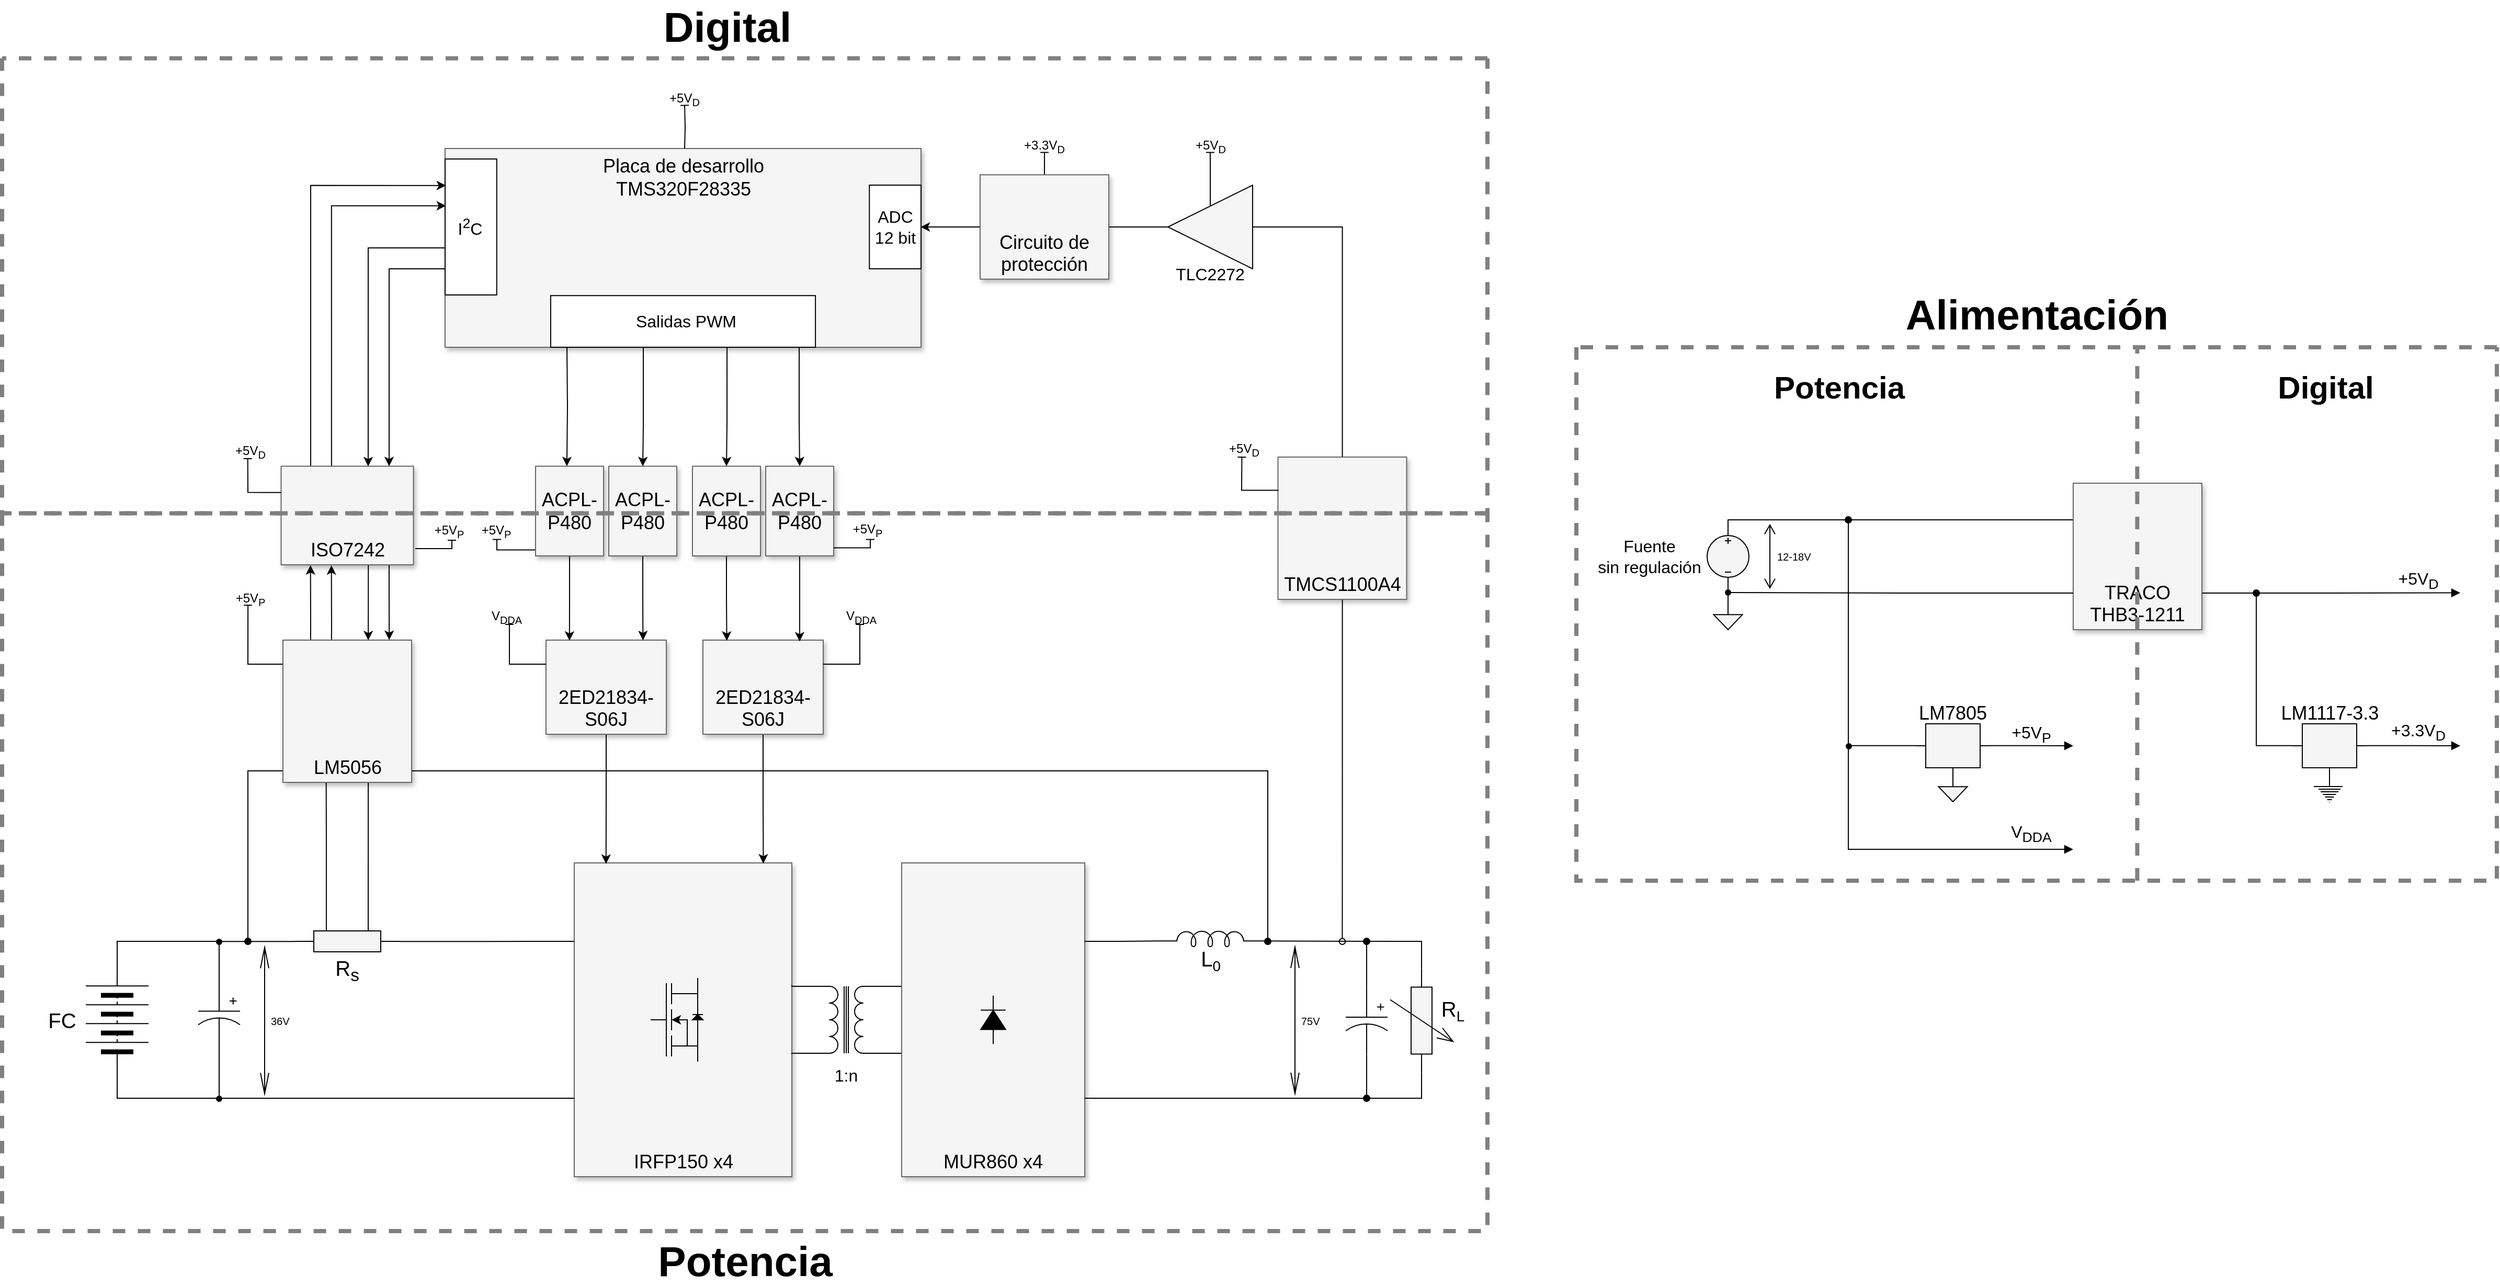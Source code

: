 <mxfile version="18.1.3" type="device"><diagram name="Page-1" id="90a13364-a465-7bf4-72fc-28e22215d7a0"><mxGraphModel dx="1778" dy="1088" grid="1" gridSize="1" guides="1" tooltips="1" connect="1" arrows="1" fold="1" page="1" pageScale="1.5" pageWidth="1654" pageHeight="1169" background="none" math="0" shadow="0"><root><mxCell id="0" style=";html=1;"/><mxCell id="1" style=";html=1;" parent="0"/><mxCell id="3a17f1ce550125da-2" value="IRFP150 x4" style="html=1;shadow=1;fontSize=18;fillColor=#f5f5f5;strokeColor=#666666;verticalAlign=bottom;" parent="1" vertex="1"><mxGeometry x="595" y="1087" width="208" height="300" as="geometry"/></mxCell><mxCell id="fJRprxsbF7CxnJjM-hoQ-146" style="edgeStyle=orthogonalEdgeStyle;rounded=0;orthogonalLoop=1;jettySize=auto;html=1;entryX=0.5;entryY=0;entryDx=0;entryDy=0;fontSize=20;endArrow=none;endFill=0;" parent="1" source="3a17f1ce550125da-8" target="fJRprxsbF7CxnJjM-hoQ-143" edge="1"><mxGeometry relative="1" as="geometry"/></mxCell><mxCell id="fJRprxsbF7CxnJjM-hoQ-186" style="edgeStyle=orthogonalEdgeStyle;rounded=0;orthogonalLoop=1;jettySize=auto;html=1;fontSize=20;endArrow=none;endFill=0;entryX=0;entryY=0.5;entryDx=0;entryDy=0;entryPerimeter=0;" parent="1" source="3a17f1ce550125da-8" target="fJRprxsbF7CxnJjM-hoQ-185" edge="1"><mxGeometry relative="1" as="geometry"><mxPoint x="1223" y="499" as="targetPoint"/><Array as="points"><mxPoint x="1329" y="479"/></Array></mxGeometry></mxCell><mxCell id="3a17f1ce550125da-8" value="TMCS1100A4" style="whiteSpace=wrap;html=1;shadow=1;fontSize=18;fillColor=#f5f5f5;strokeColor=#666666;verticalAlign=bottom;" parent="1" vertex="1"><mxGeometry x="1267.75" y="699" width="123" height="136" as="geometry"/></mxCell><mxCell id="fJRprxsbF7CxnJjM-hoQ-11" value="" style="group;fillColor=default;container=0;" parent="1" vertex="1" connectable="0"><mxGeometry x="883" y="1182" width="145" height="120" as="geometry"/></mxCell><mxCell id="fJRprxsbF7CxnJjM-hoQ-55" value="" style="group" parent="1" vertex="1" connectable="0"><mxGeometry x="668" y="1197" width="50" height="80" as="geometry"/></mxCell><mxCell id="fJRprxsbF7CxnJjM-hoQ-33" value="" style="triangle;whiteSpace=wrap;html=1;rotation=-90;fillColor=#000000;" parent="fJRprxsbF7CxnJjM-hoQ-55" vertex="1"><mxGeometry x="42.5" y="32.5" width="5" height="10" as="geometry"/></mxCell><mxCell id="fJRprxsbF7CxnJjM-hoQ-35" value="" style="endArrow=none;html=1;rounded=0;" parent="fJRprxsbF7CxnJjM-hoQ-55" edge="1"><mxGeometry width="50" height="50" relative="1" as="geometry"><mxPoint x="40" y="35" as="sourcePoint"/><mxPoint x="50" y="35" as="targetPoint"/></mxGeometry></mxCell><mxCell id="fJRprxsbF7CxnJjM-hoQ-36" value="" style="endArrow=none;html=1;rounded=0;" parent="fJRprxsbF7CxnJjM-hoQ-55" edge="1"><mxGeometry width="50" height="50" relative="1" as="geometry"><mxPoint x="45" y="35" as="sourcePoint"/><mxPoint x="45" as="targetPoint"/></mxGeometry></mxCell><mxCell id="fJRprxsbF7CxnJjM-hoQ-37" value="" style="endArrow=none;html=1;rounded=0;" parent="fJRprxsbF7CxnJjM-hoQ-55" edge="1"><mxGeometry width="50" height="50" relative="1" as="geometry"><mxPoint x="45" y="80" as="sourcePoint"/><mxPoint x="45" y="40" as="targetPoint"/></mxGeometry></mxCell><mxCell id="fJRprxsbF7CxnJjM-hoQ-38" value="" style="endArrow=none;html=1;rounded=0;" parent="fJRprxsbF7CxnJjM-hoQ-55" edge="1"><mxGeometry width="50" height="50" relative="1" as="geometry"><mxPoint x="15" y="75" as="sourcePoint"/><mxPoint x="15" y="5" as="targetPoint"/></mxGeometry></mxCell><mxCell id="fJRprxsbF7CxnJjM-hoQ-39" value="" style="endArrow=none;html=1;rounded=0;" parent="fJRprxsbF7CxnJjM-hoQ-55" edge="1"><mxGeometry width="50" height="50" relative="1" as="geometry"><mxPoint x="20" y="25" as="sourcePoint"/><mxPoint x="20" y="5" as="targetPoint"/></mxGeometry></mxCell><mxCell id="fJRprxsbF7CxnJjM-hoQ-40" value="" style="endArrow=none;html=1;rounded=0;" parent="fJRprxsbF7CxnJjM-hoQ-55" edge="1"><mxGeometry width="50" height="50" relative="1" as="geometry"><mxPoint x="20" y="75" as="sourcePoint"/><mxPoint x="20" y="55.0" as="targetPoint"/></mxGeometry></mxCell><mxCell id="fJRprxsbF7CxnJjM-hoQ-45" value="" style="endArrow=none;html=1;rounded=0;" parent="fJRprxsbF7CxnJjM-hoQ-55" edge="1"><mxGeometry width="50" height="50" relative="1" as="geometry"><mxPoint x="20" y="50" as="sourcePoint"/><mxPoint x="20" y="30" as="targetPoint"/></mxGeometry></mxCell><mxCell id="fJRprxsbF7CxnJjM-hoQ-47" value="" style="endArrow=none;html=1;rounded=0;" parent="fJRprxsbF7CxnJjM-hoQ-55" edge="1"><mxGeometry width="50" height="50" relative="1" as="geometry"><mxPoint x="20" y="15" as="sourcePoint"/><mxPoint x="45" y="15" as="targetPoint"/></mxGeometry></mxCell><mxCell id="fJRprxsbF7CxnJjM-hoQ-48" value="" style="endArrow=classic;html=1;rounded=0;" parent="fJRprxsbF7CxnJjM-hoQ-55" edge="1"><mxGeometry width="50" height="50" relative="1" as="geometry"><mxPoint x="35" y="65" as="sourcePoint"/><mxPoint x="20" y="40" as="targetPoint"/><Array as="points"><mxPoint x="35" y="40"/></Array></mxGeometry></mxCell><mxCell id="fJRprxsbF7CxnJjM-hoQ-49" value="" style="endArrow=none;html=1;rounded=0;" parent="fJRprxsbF7CxnJjM-hoQ-55" edge="1"><mxGeometry width="50" height="50" relative="1" as="geometry"><mxPoint x="20" y="65" as="sourcePoint"/><mxPoint x="45" y="65" as="targetPoint"/></mxGeometry></mxCell><mxCell id="fJRprxsbF7CxnJjM-hoQ-50" value="" style="endArrow=none;html=1;rounded=0;" parent="fJRprxsbF7CxnJjM-hoQ-55" edge="1"><mxGeometry width="50" height="50" relative="1" as="geometry"><mxPoint y="40" as="sourcePoint"/><mxPoint x="15" y="40" as="targetPoint"/></mxGeometry></mxCell><mxCell id="fJRprxsbF7CxnJjM-hoQ-126" style="edgeStyle=orthogonalEdgeStyle;rounded=0;orthogonalLoop=1;jettySize=auto;html=1;exitX=1;exitY=1;exitDx=0;exitDy=0;exitPerimeter=0;entryX=0.997;entryY=0.605;entryDx=0;entryDy=0;entryPerimeter=0;fontSize=20;endArrow=none;endFill=0;" parent="1" source="fJRprxsbF7CxnJjM-hoQ-68" target="3a17f1ce550125da-2" edge="1"><mxGeometry relative="1" as="geometry"/></mxCell><mxCell id="fJRprxsbF7CxnJjM-hoQ-127" style="edgeStyle=orthogonalEdgeStyle;rounded=0;orthogonalLoop=1;jettySize=auto;html=1;exitX=0;exitY=1;exitDx=0;exitDy=0;exitPerimeter=0;entryX=1;entryY=0.389;entryDx=0;entryDy=0;entryPerimeter=0;fontSize=20;endArrow=none;endFill=0;" parent="1" source="fJRprxsbF7CxnJjM-hoQ-68" target="3a17f1ce550125da-2" edge="1"><mxGeometry relative="1" as="geometry"/></mxCell><mxCell id="fJRprxsbF7CxnJjM-hoQ-128" style="edgeStyle=orthogonalEdgeStyle;rounded=0;orthogonalLoop=1;jettySize=auto;html=1;exitX=0;exitY=0;exitDx=0;exitDy=0;exitPerimeter=0;entryX=0.007;entryY=0.392;entryDx=0;entryDy=0;entryPerimeter=0;fontSize=20;endArrow=none;endFill=0;" parent="1" source="fJRprxsbF7CxnJjM-hoQ-68" target="3a17f1ce550125da-10" edge="1"><mxGeometry relative="1" as="geometry"/></mxCell><mxCell id="fJRprxsbF7CxnJjM-hoQ-129" style="edgeStyle=orthogonalEdgeStyle;rounded=0;orthogonalLoop=1;jettySize=auto;html=1;exitX=1;exitY=0;exitDx=0;exitDy=0;exitPerimeter=0;entryX=0;entryY=0.606;entryDx=0;entryDy=0;entryPerimeter=0;fontSize=20;endArrow=none;endFill=0;" parent="1" source="fJRprxsbF7CxnJjM-hoQ-68" target="3a17f1ce550125da-10" edge="1"><mxGeometry relative="1" as="geometry"/></mxCell><mxCell id="fJRprxsbF7CxnJjM-hoQ-68" value="" style="pointerEvents=1;verticalLabelPosition=bottom;shadow=0;dashed=0;align=center;html=1;verticalAlign=top;shape=mxgraph.electrical.inductors.transformer_1;fillColor=none;rotation=90;" parent="1" vertex="1"><mxGeometry x="823" y="1207" width="64" height="60" as="geometry"/></mxCell><mxCell id="fJRprxsbF7CxnJjM-hoQ-69" value="" style="group;verticalAlign=middle;" parent="1" vertex="1" connectable="0"><mxGeometry x="908" y="1087" width="175" height="300" as="geometry"/></mxCell><mxCell id="3a17f1ce550125da-10" value="MUR860 x4" style="whiteSpace=wrap;html=1;shadow=1;fontSize=18;fillColor=#f5f5f5;strokeColor=#666666;container=0;verticalAlign=bottom;" parent="fJRprxsbF7CxnJjM-hoQ-69" vertex="1"><mxGeometry width="175.0" height="300" as="geometry"/></mxCell><mxCell id="fJRprxsbF7CxnJjM-hoQ-173" value="" style="pointerEvents=1;fillColor=strokeColor;verticalLabelPosition=bottom;shadow=0;dashed=0;align=center;html=1;verticalAlign=top;shape=mxgraph.electrical.diodes.diode;fontSize=20;rotation=-90;" parent="fJRprxsbF7CxnJjM-hoQ-69" vertex="1"><mxGeometry x="64.38" y="138.13" width="46.25" height="23.75" as="geometry"/></mxCell><mxCell id="fJRprxsbF7CxnJjM-hoQ-114" style="edgeStyle=orthogonalEdgeStyle;rounded=0;orthogonalLoop=1;jettySize=auto;html=1;entryX=0.869;entryY=0.002;entryDx=0;entryDy=0;entryPerimeter=0;endArrow=classic;endFill=1;" parent="1" source="fJRprxsbF7CxnJjM-hoQ-70" target="3a17f1ce550125da-2" edge="1"><mxGeometry relative="1" as="geometry"/></mxCell><mxCell id="fJRprxsbF7CxnJjM-hoQ-70" value="2ED21834-S06J" style="whiteSpace=wrap;html=1;shadow=1;fontSize=18;fillColor=#f5f5f5;strokeColor=#666666;verticalAlign=bottom;" parent="1" vertex="1"><mxGeometry x="718" y="874" width="115" height="90" as="geometry"/></mxCell><mxCell id="fJRprxsbF7CxnJjM-hoQ-112" style="edgeStyle=orthogonalEdgeStyle;rounded=0;orthogonalLoop=1;jettySize=auto;html=1;entryX=0.146;entryY=0.003;entryDx=0;entryDy=0;entryPerimeter=0;endArrow=classic;endFill=1;" parent="1" source="fJRprxsbF7CxnJjM-hoQ-71" target="3a17f1ce550125da-2" edge="1"><mxGeometry relative="1" as="geometry"/></mxCell><mxCell id="fJRprxsbF7CxnJjM-hoQ-71" value="2ED21834-S06J" style="whiteSpace=wrap;html=1;shadow=1;fontSize=18;fillColor=#f5f5f5;strokeColor=#666666;verticalAlign=bottom;" parent="1" vertex="1"><mxGeometry x="568" y="874" width="115" height="90" as="geometry"/></mxCell><mxCell id="fJRprxsbF7CxnJjM-hoQ-118" style="edgeStyle=orthogonalEdgeStyle;rounded=0;orthogonalLoop=1;jettySize=auto;html=1;entryX=0.804;entryY=0.014;entryDx=0;entryDy=0;entryPerimeter=0;endArrow=classic;endFill=1;" parent="1" source="fJRprxsbF7CxnJjM-hoQ-78" target="fJRprxsbF7CxnJjM-hoQ-70" edge="1"><mxGeometry relative="1" as="geometry"/></mxCell><mxCell id="fJRprxsbF7CxnJjM-hoQ-78" value="ACPL-P480" style="whiteSpace=wrap;html=1;shadow=1;fontSize=18;fillColor=#f5f5f5;strokeColor=#666666;" parent="1" vertex="1"><mxGeometry x="778" y="707.75" width="65" height="85.75" as="geometry"/></mxCell><mxCell id="fJRprxsbF7CxnJjM-hoQ-116" style="edgeStyle=orthogonalEdgeStyle;rounded=0;orthogonalLoop=1;jettySize=auto;html=1;entryX=0.806;entryY=0.001;entryDx=0;entryDy=0;entryPerimeter=0;endArrow=classic;endFill=1;" parent="1" source="fJRprxsbF7CxnJjM-hoQ-79" target="fJRprxsbF7CxnJjM-hoQ-71" edge="1"><mxGeometry relative="1" as="geometry"/></mxCell><mxCell id="fJRprxsbF7CxnJjM-hoQ-79" value="ACPL-P480" style="whiteSpace=wrap;html=1;shadow=1;fontSize=18;fillColor=#f5f5f5;strokeColor=#666666;" parent="1" vertex="1"><mxGeometry x="628" y="707.75" width="65" height="85.75" as="geometry"/></mxCell><mxCell id="fJRprxsbF7CxnJjM-hoQ-115" style="edgeStyle=orthogonalEdgeStyle;rounded=0;orthogonalLoop=1;jettySize=auto;html=1;entryX=0.195;entryY=0.006;entryDx=0;entryDy=0;entryPerimeter=0;endArrow=classic;endFill=1;" parent="1" source="fJRprxsbF7CxnJjM-hoQ-80" target="fJRprxsbF7CxnJjM-hoQ-71" edge="1"><mxGeometry relative="1" as="geometry"/></mxCell><mxCell id="8gRUsQjc2EAZFEmtSRgV-84" style="edgeStyle=orthogonalEdgeStyle;rounded=0;orthogonalLoop=1;jettySize=auto;html=1;exitX=0;exitY=1;exitDx=0;exitDy=0;fontSize=16;fontColor=#000000;endArrow=baseDash;endFill=0;strokeColor=#000000;strokeWidth=1;" parent="1" source="fJRprxsbF7CxnJjM-hoQ-80" edge="1"><mxGeometry relative="1" as="geometry"><mxPoint x="521" y="777.75" as="targetPoint"/><Array as="points"><mxPoint x="558" y="787.75"/><mxPoint x="521" y="787.75"/></Array></mxGeometry></mxCell><mxCell id="fJRprxsbF7CxnJjM-hoQ-80" value="ACPL-P480" style="whiteSpace=wrap;html=1;shadow=1;fontSize=18;fillColor=#f5f5f5;strokeColor=#666666;" parent="1" vertex="1"><mxGeometry x="558" y="707.75" width="65" height="85.75" as="geometry"/></mxCell><mxCell id="fJRprxsbF7CxnJjM-hoQ-117" style="edgeStyle=orthogonalEdgeStyle;rounded=0;orthogonalLoop=1;jettySize=auto;html=1;entryX=0.198;entryY=0.007;entryDx=0;entryDy=0;entryPerimeter=0;endArrow=classic;endFill=1;" parent="1" source="fJRprxsbF7CxnJjM-hoQ-81" target="fJRprxsbF7CxnJjM-hoQ-70" edge="1"><mxGeometry relative="1" as="geometry"/></mxCell><mxCell id="fJRprxsbF7CxnJjM-hoQ-81" value="ACPL-P480" style="whiteSpace=wrap;html=1;shadow=1;fontSize=18;fillColor=#f5f5f5;strokeColor=#666666;" parent="1" vertex="1"><mxGeometry x="708" y="707.75" width="65" height="85.75" as="geometry"/></mxCell><mxCell id="fJRprxsbF7CxnJjM-hoQ-107" style="edgeStyle=orthogonalEdgeStyle;rounded=0;orthogonalLoop=1;jettySize=auto;html=1;exitX=1;exitY=0.78;exitDx=0;exitDy=0;exitPerimeter=0;entryX=0;entryY=0.25;entryDx=0;entryDy=0;endArrow=none;endFill=0;" parent="1" source="fJRprxsbF7CxnJjM-hoQ-101" target="3a17f1ce550125da-2" edge="1"><mxGeometry relative="1" as="geometry"/></mxCell><mxCell id="fJRprxsbF7CxnJjM-hoQ-108" style="edgeStyle=orthogonalEdgeStyle;rounded=0;orthogonalLoop=1;jettySize=auto;html=1;exitX=0;exitY=0.78;exitDx=0;exitDy=0;exitPerimeter=0;entryX=0;entryY=0.5;entryDx=0;entryDy=0;entryPerimeter=0;endArrow=none;endFill=0;" parent="1" source="fJRprxsbF7CxnJjM-hoQ-101" target="fJRprxsbF7CxnJjM-hoQ-102" edge="1"><mxGeometry relative="1" as="geometry"><Array as="points"><mxPoint x="255" y="1162"/></Array></mxGeometry></mxCell><mxCell id="fJRprxsbF7CxnJjM-hoQ-150" style="edgeStyle=orthogonalEdgeStyle;rounded=0;orthogonalLoop=1;jettySize=auto;html=1;exitX=0.3;exitY=0;exitDx=0;exitDy=0;exitPerimeter=0;entryX=0.336;entryY=1;entryDx=0;entryDy=0;entryPerimeter=0;fontSize=20;endArrow=none;endFill=0;" parent="1" source="fJRprxsbF7CxnJjM-hoQ-101" target="fJRprxsbF7CxnJjM-hoQ-147" edge="1"><mxGeometry relative="1" as="geometry"/></mxCell><mxCell id="fJRprxsbF7CxnJjM-hoQ-152" style="edgeStyle=orthogonalEdgeStyle;rounded=0;orthogonalLoop=1;jettySize=auto;html=1;exitX=0.7;exitY=0;exitDx=0;exitDy=0;exitPerimeter=0;entryX=0.663;entryY=0.998;entryDx=0;entryDy=0;entryPerimeter=0;fontSize=20;endArrow=none;endFill=0;" parent="1" source="fJRprxsbF7CxnJjM-hoQ-101" target="fJRprxsbF7CxnJjM-hoQ-147" edge="1"><mxGeometry relative="1" as="geometry"/></mxCell><mxCell id="fJRprxsbF7CxnJjM-hoQ-101" value="" style="pointerEvents=1;verticalLabelPosition=bottom;shadow=0;dashed=0;align=center;html=1;verticalAlign=top;shape=mxgraph.electrical.resistors.resistor,_shunt;fillColor=#F5F5F5;" parent="1" vertex="1"><mxGeometry x="328" y="1127" width="100" height="45" as="geometry"/></mxCell><mxCell id="fJRprxsbF7CxnJjM-hoQ-105" style="edgeStyle=orthogonalEdgeStyle;rounded=0;orthogonalLoop=1;jettySize=auto;html=1;exitX=1;exitY=0.5;exitDx=0;exitDy=0;exitPerimeter=0;endArrow=none;endFill=0;entryX=0;entryY=0.75;entryDx=0;entryDy=0;" parent="1" source="fJRprxsbF7CxnJjM-hoQ-102" target="3a17f1ce550125da-2" edge="1"><mxGeometry relative="1" as="geometry"><mxPoint x="543" y="1327" as="targetPoint"/></mxGeometry></mxCell><mxCell id="fJRprxsbF7CxnJjM-hoQ-102" value="" style="pointerEvents=1;verticalLabelPosition=bottom;shadow=0;dashed=0;align=center;html=1;verticalAlign=top;shape=mxgraph.electrical.capacitors.capacitor_3;fillColor=none;rotation=90;" parent="1" vertex="1"><mxGeometry x="223" y="1212" width="65" height="40" as="geometry"/></mxCell><mxCell id="fJRprxsbF7CxnJjM-hoQ-123" style="edgeStyle=orthogonalEdgeStyle;rounded=0;orthogonalLoop=1;jettySize=auto;html=1;exitX=1;exitY=0.5;exitDx=0;exitDy=0;endArrow=none;endFill=0;" parent="1" source="fJRprxsbF7CxnJjM-hoQ-120" edge="1"><mxGeometry relative="1" as="geometry"><mxPoint x="258" y="1162" as="targetPoint"/><Array as="points"><mxPoint x="158" y="1162"/></Array></mxGeometry></mxCell><mxCell id="fJRprxsbF7CxnJjM-hoQ-124" style="edgeStyle=orthogonalEdgeStyle;rounded=0;orthogonalLoop=1;jettySize=auto;html=1;endArrow=none;endFill=0;" parent="1" source="fJRprxsbF7CxnJjM-hoQ-120" edge="1"><mxGeometry relative="1" as="geometry"><mxPoint x="258" y="1312" as="targetPoint"/><Array as="points"><mxPoint x="158" y="1312"/></Array></mxGeometry></mxCell><mxCell id="fJRprxsbF7CxnJjM-hoQ-120" value="" style="pointerEvents=1;verticalLabelPosition=bottom;shadow=0;dashed=0;align=center;html=1;verticalAlign=top;shape=mxgraph.electrical.miscellaneous.batteryStack;fillColor=none;rotation=-90;" parent="1" vertex="1"><mxGeometry x="108" y="1207" width="100" height="60" as="geometry"/></mxCell><mxCell id="fJRprxsbF7CxnJjM-hoQ-125" value="&lt;font style=&quot;font-size: 20px;&quot;&gt;FC&lt;/font&gt;" style="text;html=1;strokeColor=none;fillColor=none;align=center;verticalAlign=middle;whiteSpace=wrap;rounded=0;" parent="1" vertex="1"><mxGeometry x="93" y="1229.5" width="25" height="15" as="geometry"/></mxCell><mxCell id="fJRprxsbF7CxnJjM-hoQ-130" value="R&lt;sub&gt;s&lt;/sub&gt;" style="text;html=1;strokeColor=none;fillColor=none;align=center;verticalAlign=middle;whiteSpace=wrap;rounded=0;fontSize=20;" parent="1" vertex="1"><mxGeometry x="358" y="1177" width="40" height="25" as="geometry"/></mxCell><mxCell id="fJRprxsbF7CxnJjM-hoQ-136" value="" style="pointerEvents=1;verticalLabelPosition=bottom;shadow=0;dashed=0;align=center;html=1;verticalAlign=top;shape=mxgraph.electrical.inductors.inductor_5;fontSize=20;fillColor=none;" parent="1" vertex="1"><mxGeometry x="1153" y="1152" width="100" height="15" as="geometry"/></mxCell><mxCell id="fJRprxsbF7CxnJjM-hoQ-137" style="edgeStyle=orthogonalEdgeStyle;rounded=0;orthogonalLoop=1;jettySize=auto;html=1;exitX=1;exitY=0.25;exitDx=0;exitDy=0;entryX=0;entryY=0.645;entryDx=0;entryDy=0;entryPerimeter=0;fontSize=20;endArrow=none;endFill=0;" parent="1" source="3a17f1ce550125da-10" target="fJRprxsbF7CxnJjM-hoQ-136" edge="1"><mxGeometry relative="1" as="geometry"/></mxCell><mxCell id="fJRprxsbF7CxnJjM-hoQ-138" value="L&lt;span style=&quot;font-size: 16.667px;&quot;&gt;&lt;sub&gt;0&lt;/sub&gt;&lt;/span&gt;" style="text;html=1;strokeColor=none;fillColor=none;align=center;verticalAlign=middle;whiteSpace=wrap;rounded=0;fontSize=20;" parent="1" vertex="1"><mxGeometry x="1185.5" y="1167" width="35" height="25" as="geometry"/></mxCell><mxCell id="fJRprxsbF7CxnJjM-hoQ-140" style="edgeStyle=orthogonalEdgeStyle;rounded=0;orthogonalLoop=1;jettySize=auto;html=1;fontSize=20;endArrow=none;endFill=0;entryX=1;entryY=0.75;entryDx=0;entryDy=0;exitX=1;exitY=0.5;exitDx=0;exitDy=0;exitPerimeter=0;" parent="1" source="fJRprxsbF7CxnJjM-hoQ-139" target="3a17f1ce550125da-10" edge="1"><mxGeometry relative="1" as="geometry"><mxPoint x="1103" y="1332" as="targetPoint"/><Array as="points"><mxPoint x="1405" y="1312"/></Array></mxGeometry></mxCell><mxCell id="fJRprxsbF7CxnJjM-hoQ-142" style="edgeStyle=orthogonalEdgeStyle;rounded=0;orthogonalLoop=1;jettySize=auto;html=1;fontSize=20;endArrow=none;endFill=0;entryX=1;entryY=0.645;entryDx=0;entryDy=0;entryPerimeter=0;exitX=0;exitY=0.5;exitDx=0;exitDy=0;exitPerimeter=0;" parent="1" source="fJRprxsbF7CxnJjM-hoQ-139" target="fJRprxsbF7CxnJjM-hoQ-136" edge="1"><mxGeometry relative="1" as="geometry"><mxPoint x="1358" y="1162" as="targetPoint"/><Array as="points"><mxPoint x="1405" y="1162"/><mxPoint x="1383" y="1162"/></Array></mxGeometry></mxCell><mxCell id="fJRprxsbF7CxnJjM-hoQ-153" style="edgeStyle=orthogonalEdgeStyle;rounded=0;orthogonalLoop=1;jettySize=auto;html=1;fontSize=20;endArrow=oval;endFill=1;" parent="1" source="fJRprxsbF7CxnJjM-hoQ-147" edge="1"><mxGeometry relative="1" as="geometry"><mxPoint x="283" y="1162" as="targetPoint"/><Array as="points"><mxPoint x="283" y="999"/></Array></mxGeometry></mxCell><mxCell id="fJRprxsbF7CxnJjM-hoQ-168" style="edgeStyle=orthogonalEdgeStyle;rounded=0;orthogonalLoop=1;jettySize=auto;html=1;exitX=0.212;exitY=-0.001;exitDx=0;exitDy=0;fontSize=20;endArrow=classic;endFill=1;exitPerimeter=0;entryX=0.222;entryY=1.004;entryDx=0;entryDy=0;entryPerimeter=0;" parent="1" source="fJRprxsbF7CxnJjM-hoQ-147" target="fJRprxsbF7CxnJjM-hoQ-161" edge="1"><mxGeometry relative="1" as="geometry"><mxPoint x="343" y="852" as="targetPoint"/><Array as="points"><mxPoint x="343" y="937"/><mxPoint x="343" y="937"/><mxPoint x="343" y="862"/><mxPoint x="343" y="862"/></Array></mxGeometry></mxCell><mxCell id="fJRprxsbF7CxnJjM-hoQ-169" style="edgeStyle=orthogonalEdgeStyle;rounded=0;orthogonalLoop=1;jettySize=auto;html=1;exitX=0.376;exitY=0.003;exitDx=0;exitDy=0;fontSize=20;endArrow=classic;endFill=1;exitPerimeter=0;entryX=0.38;entryY=1.005;entryDx=0;entryDy=0;entryPerimeter=0;" parent="1" source="fJRprxsbF7CxnJjM-hoQ-147" target="fJRprxsbF7CxnJjM-hoQ-161" edge="1"><mxGeometry relative="1" as="geometry"><mxPoint x="363" y="852" as="targetPoint"/><Array as="points"><mxPoint x="363" y="906"/><mxPoint x="363" y="906"/><mxPoint x="363" y="862"/><mxPoint x="363" y="862"/></Array></mxGeometry></mxCell><mxCell id="fJRprxsbF7CxnJjM-hoQ-172" style="edgeStyle=orthogonalEdgeStyle;rounded=0;orthogonalLoop=1;jettySize=auto;html=1;exitX=1;exitY=0.283;exitDx=0;exitDy=0;fontSize=20;endArrow=oval;endFill=1;exitPerimeter=0;" parent="1" source="fJRprxsbF7CxnJjM-hoQ-147" edge="1"><mxGeometry relative="1" as="geometry"><mxPoint x="1258" y="1162" as="targetPoint"/><Array as="points"><mxPoint x="439" y="999"/><mxPoint x="1258" y="999"/></Array></mxGeometry></mxCell><mxCell id="fJRprxsbF7CxnJjM-hoQ-147" value="LM5056" style="whiteSpace=wrap;html=1;shadow=1;fontSize=18;fillColor=#f5f5f5;strokeColor=#666666;verticalAlign=bottom;" parent="1" vertex="1"><mxGeometry x="316.5" y="874" width="123" height="136" as="geometry"/></mxCell><mxCell id="fJRprxsbF7CxnJjM-hoQ-154" value="" style="group;verticalAlign=bottom;horizontal=1;" parent="1" vertex="1" connectable="0"><mxGeometry x="491.5" y="404" width="435" height="290.31" as="geometry"/></mxCell><mxCell id="fJRprxsbF7CxnJjM-hoQ-155" value="Placa de desarrollo&lt;br&gt;TMS320F28335" style="whiteSpace=wrap;html=1;shadow=1;fontSize=18;fillColor=#f5f5f5;strokeColor=#666666;container=0;verticalAlign=top;horizontal=1;" parent="fJRprxsbF7CxnJjM-hoQ-154" vertex="1"><mxGeometry x="-20" width="455" height="190" as="geometry"/></mxCell><mxCell id="8gRUsQjc2EAZFEmtSRgV-6" value="" style="rounded=0;whiteSpace=wrap;html=1;fontSize=16;" parent="fJRprxsbF7CxnJjM-hoQ-154" vertex="1"><mxGeometry x="385.63" y="35" width="49.37" height="80" as="geometry"/></mxCell><mxCell id="8gRUsQjc2EAZFEmtSRgV-7" value="ADC&lt;br&gt;12 bit" style="text;html=1;strokeColor=none;fillColor=none;align=center;verticalAlign=middle;whiteSpace=wrap;rounded=0;fontSize=16;" parent="fJRprxsbF7CxnJjM-hoQ-154" vertex="1"><mxGeometry x="380.32" y="60" width="60" height="30" as="geometry"/></mxCell><mxCell id="8gRUsQjc2EAZFEmtSRgV-77" value="" style="rounded=0;whiteSpace=wrap;html=1;fontSize=16;rotation=-90;" parent="fJRprxsbF7CxnJjM-hoQ-154" vertex="1"><mxGeometry x="182.82" y="38.75" width="49.37" height="253.12" as="geometry"/></mxCell><mxCell id="8gRUsQjc2EAZFEmtSRgV-78" value="Salidas PWM" style="text;html=1;strokeColor=none;fillColor=none;align=center;verticalAlign=middle;whiteSpace=wrap;rounded=0;fontSize=16;" parent="fJRprxsbF7CxnJjM-hoQ-154" vertex="1"><mxGeometry x="149.07" y="150.31" width="122.19" height="30" as="geometry"/></mxCell><mxCell id="8gRUsQjc2EAZFEmtSRgV-97" value="" style="group" parent="fJRprxsbF7CxnJjM-hoQ-154" vertex="1" connectable="0"><mxGeometry x="-20" y="10" width="49.37" height="130" as="geometry"/></mxCell><mxCell id="8gRUsQjc2EAZFEmtSRgV-3" value="" style="rounded=0;whiteSpace=wrap;html=1;fontSize=16;" parent="8gRUsQjc2EAZFEmtSRgV-97" vertex="1"><mxGeometry width="49.37" height="130" as="geometry"/></mxCell><mxCell id="8gRUsQjc2EAZFEmtSRgV-5" value="I&lt;sup&gt;2&lt;/sup&gt;C" style="text;html=1;strokeColor=none;fillColor=none;align=center;verticalAlign=middle;whiteSpace=wrap;rounded=0;fontSize=16;" parent="8gRUsQjc2EAZFEmtSRgV-97" vertex="1"><mxGeometry x="9.99" y="50" width="29.38" height="30" as="geometry"/></mxCell><mxCell id="fJRprxsbF7CxnJjM-hoQ-170" style="edgeStyle=orthogonalEdgeStyle;rounded=0;orthogonalLoop=1;jettySize=auto;html=1;exitX=0.659;exitY=0.987;exitDx=0;exitDy=0;fontSize=20;endArrow=classic;endFill=1;exitPerimeter=0;entryX=0.663;entryY=0.001;entryDx=0;entryDy=0;entryPerimeter=0;" parent="1" source="fJRprxsbF7CxnJjM-hoQ-161" target="fJRprxsbF7CxnJjM-hoQ-147" edge="1"><mxGeometry relative="1" as="geometry"><mxPoint x="398" y="947" as="targetPoint"/></mxGeometry></mxCell><mxCell id="fJRprxsbF7CxnJjM-hoQ-171" style="edgeStyle=orthogonalEdgeStyle;rounded=0;orthogonalLoop=1;jettySize=auto;html=1;exitX=0.816;exitY=0.992;exitDx=0;exitDy=0;fontSize=20;endArrow=classic;endFill=1;exitPerimeter=0;entryX=0.826;entryY=-0.001;entryDx=0;entryDy=0;entryPerimeter=0;" parent="1" source="fJRprxsbF7CxnJjM-hoQ-161" target="fJRprxsbF7CxnJjM-hoQ-147" edge="1"><mxGeometry relative="1" as="geometry"><mxPoint x="418" y="947" as="targetPoint"/><Array as="points"/></mxGeometry></mxCell><mxCell id="fJRprxsbF7CxnJjM-hoQ-181" style="edgeStyle=orthogonalEdgeStyle;rounded=0;orthogonalLoop=1;jettySize=auto;html=1;fontSize=20;endArrow=classic;endFill=1;entryX=0.002;entryY=0.186;entryDx=0;entryDy=0;entryPerimeter=0;" parent="1" target="fJRprxsbF7CxnJjM-hoQ-155" edge="1"><mxGeometry relative="1" as="geometry"><mxPoint x="373" y="579" as="targetPoint"/><mxPoint x="343" y="729" as="sourcePoint"/><Array as="points"><mxPoint x="343" y="732"/><mxPoint x="343" y="439"/></Array></mxGeometry></mxCell><mxCell id="fJRprxsbF7CxnJjM-hoQ-182" style="edgeStyle=orthogonalEdgeStyle;rounded=0;orthogonalLoop=1;jettySize=auto;html=1;exitX=0.381;exitY=0.002;exitDx=0;exitDy=0;entryX=0.002;entryY=0.288;entryDx=0;entryDy=0;entryPerimeter=0;fontSize=20;endArrow=classic;endFill=1;exitPerimeter=0;" parent="1" source="fJRprxsbF7CxnJjM-hoQ-161" target="fJRprxsbF7CxnJjM-hoQ-155" edge="1"><mxGeometry relative="1" as="geometry"><Array as="points"><mxPoint x="363" y="459"/></Array></mxGeometry></mxCell><mxCell id="fJRprxsbF7CxnJjM-hoQ-161" value="ISO7242" style="whiteSpace=wrap;html=1;shadow=1;fontSize=18;fillColor=#f5f5f5;strokeColor=#666666;verticalAlign=bottom;" parent="1" vertex="1"><mxGeometry x="314.75" y="707.75" width="126.5" height="94.25" as="geometry"/></mxCell><mxCell id="fJRprxsbF7CxnJjM-hoQ-183" style="edgeStyle=orthogonalEdgeStyle;rounded=0;orthogonalLoop=1;jettySize=auto;html=1;fontSize=20;endArrow=classic;endFill=1;entryX=0.658;entryY=0.001;entryDx=0;entryDy=0;entryPerimeter=0;" parent="1" source="fJRprxsbF7CxnJjM-hoQ-155" target="fJRprxsbF7CxnJjM-hoQ-161" edge="1"><mxGeometry relative="1" as="geometry"><mxPoint x="398" y="729" as="targetPoint"/></mxGeometry></mxCell><mxCell id="fJRprxsbF7CxnJjM-hoQ-184" style="edgeStyle=orthogonalEdgeStyle;rounded=0;orthogonalLoop=1;jettySize=auto;html=1;fontSize=20;endArrow=classic;endFill=1;exitX=0;exitY=0.605;exitDx=0;exitDy=0;exitPerimeter=0;" parent="1" source="fJRprxsbF7CxnJjM-hoQ-155" edge="1"><mxGeometry relative="1" as="geometry"><mxPoint x="418" y="707.75" as="targetPoint"/><mxPoint x="488" y="519" as="sourcePoint"/><Array as="points"><mxPoint x="418" y="518.75"/></Array></mxGeometry></mxCell><mxCell id="fJRprxsbF7CxnJjM-hoQ-188" style="edgeStyle=orthogonalEdgeStyle;rounded=0;orthogonalLoop=1;jettySize=auto;html=1;fontSize=20;endArrow=classic;endFill=1;entryX=0.46;entryY=0;entryDx=0;entryDy=0;entryPerimeter=0;" parent="1" target="fJRprxsbF7CxnJjM-hoQ-80" edge="1"><mxGeometry relative="1" as="geometry"><mxPoint x="588.0" y="739" as="targetPoint"/><mxPoint x="588" y="594" as="sourcePoint"/><Array as="points"/></mxGeometry></mxCell><mxCell id="fJRprxsbF7CxnJjM-hoQ-189" style="edgeStyle=orthogonalEdgeStyle;rounded=0;orthogonalLoop=1;jettySize=auto;html=1;entryX=0.5;entryY=0;entryDx=0;entryDy=0;fontSize=20;endArrow=classic;endFill=1;" parent="1" target="fJRprxsbF7CxnJjM-hoQ-79" edge="1"><mxGeometry relative="1" as="geometry"><mxPoint x="661" y="594" as="sourcePoint"/><Array as="points"><mxPoint x="661" y="594"/><mxPoint x="661" y="667"/><mxPoint x="660" y="667"/></Array></mxGeometry></mxCell><mxCell id="fJRprxsbF7CxnJjM-hoQ-190" style="edgeStyle=orthogonalEdgeStyle;rounded=0;orthogonalLoop=1;jettySize=auto;html=1;entryX=0.5;entryY=0;entryDx=0;entryDy=0;fontSize=20;endArrow=classic;endFill=1;exitX=-0.003;exitY=0.666;exitDx=0;exitDy=0;exitPerimeter=0;" parent="1" source="8gRUsQjc2EAZFEmtSRgV-77" target="fJRprxsbF7CxnJjM-hoQ-81" edge="1"><mxGeometry relative="1" as="geometry"><Array as="points"><mxPoint x="741" y="666.75"/><mxPoint x="741" y="666.75"/></Array><mxPoint x="741" y="592.75" as="sourcePoint"/></mxGeometry></mxCell><mxCell id="fJRprxsbF7CxnJjM-hoQ-191" style="edgeStyle=orthogonalEdgeStyle;rounded=0;orthogonalLoop=1;jettySize=auto;html=1;exitX=0.767;exitY=1;exitDx=0;exitDy=0;entryX=0.5;entryY=0;entryDx=0;entryDy=0;fontSize=20;endArrow=classic;endFill=1;exitPerimeter=0;" parent="1" source="fJRprxsbF7CxnJjM-hoQ-155" target="fJRprxsbF7CxnJjM-hoQ-78" edge="1"><mxGeometry relative="1" as="geometry"><Array as="points"><mxPoint x="810" y="667"/><mxPoint x="811" y="667"/></Array></mxGeometry></mxCell><mxCell id="fJRprxsbF7CxnJjM-hoQ-194" value="" style="swimlane;startSize=0;rounded=1;dashed=1;fontSize=20;strokeColor=#808080;strokeWidth=4;fillColor=none;perimeterSpacing=0;connectable=0;container=0;" parent="1" vertex="1"><mxGeometry x="48" y="752.75" width="1420" height="686.25" as="geometry"><mxRectangle x="220" y="790" width="30" height="25" as="alternateBounds"/></mxGeometry></mxCell><mxCell id="8gRUsQjc2EAZFEmtSRgV-80" value="&lt;span style=&quot;font-size: 12px;&quot;&gt;+5V&lt;sub&gt;P&lt;/sub&gt;&lt;/span&gt;" style="text;html=1;strokeColor=none;fillColor=none;align=center;verticalAlign=middle;whiteSpace=wrap;rounded=0;fontSize=16;" parent="fJRprxsbF7CxnJjM-hoQ-194" vertex="1"><mxGeometry x="815" y="4.25" width="25" height="20" as="geometry"/></mxCell><mxCell id="8gRUsQjc2EAZFEmtSRgV-82" value="&lt;span style=&quot;font-size: 12px;&quot;&gt;+5V&lt;sub&gt;P&lt;/sub&gt;&lt;/span&gt;" style="text;html=1;strokeColor=none;fillColor=none;align=center;verticalAlign=middle;whiteSpace=wrap;rounded=0;fontSize=16;" parent="fJRprxsbF7CxnJjM-hoQ-194" vertex="1"><mxGeometry x="460" y="5" width="25" height="20" as="geometry"/></mxCell><mxCell id="8gRUsQjc2EAZFEmtSRgV-95" value="&lt;span style=&quot;font-size: 12px;&quot;&gt;+5V&lt;sub&gt;P&lt;/sub&gt;&lt;/span&gt;" style="text;html=1;strokeColor=none;fillColor=none;align=center;verticalAlign=middle;whiteSpace=wrap;rounded=0;fontSize=16;" parent="fJRprxsbF7CxnJjM-hoQ-194" vertex="1"><mxGeometry x="415" y="5" width="25" height="20" as="geometry"/></mxCell><mxCell id="8gRUsQjc2EAZFEmtSRgV-96" value="" style="endArrow=baseDash;html=1;rounded=0;fontSize=16;endFill=0;" parent="fJRprxsbF7CxnJjM-hoQ-194" edge="1"><mxGeometry width="50" height="50" relative="1" as="geometry"><mxPoint x="395" y="33.75" as="sourcePoint"/><mxPoint x="430" y="25.75" as="targetPoint"/><Array as="points"><mxPoint x="430" y="33.75"/></Array></mxGeometry></mxCell><mxCell id="lIO_nYuAEgQshlEdSTZ--1" value="R&lt;span style=&quot;font-size: 16.667px;&quot;&gt;&lt;sub&gt;L&lt;/sub&gt;&lt;/span&gt;" style="text;html=1;strokeColor=none;fillColor=none;align=center;verticalAlign=middle;whiteSpace=wrap;rounded=0;fontSize=20;" vertex="1" parent="fJRprxsbF7CxnJjM-hoQ-194"><mxGeometry x="1367" y="462.25" width="40" height="25" as="geometry"/></mxCell><mxCell id="lIO_nYuAEgQshlEdSTZ--2" value="&lt;font style=&quot;font-size: 16px;&quot;&gt;1:n&lt;/font&gt;" style="text;html=1;strokeColor=none;fillColor=none;align=center;verticalAlign=middle;whiteSpace=wrap;rounded=0;" vertex="1" parent="fJRprxsbF7CxnJjM-hoQ-194"><mxGeometry x="777" y="522.25" width="60" height="30" as="geometry"/></mxCell><mxCell id="lIO_nYuAEgQshlEdSTZ--3" value="36V" style="labelPosition=right;align=left;shape=mxgraph.electrical.signal_sources.voltage;shadow=0;dashed=0;strokeWidth=1;fontSize=10;html=1;fillColor=#F5F5F5;" vertex="1" parent="fJRprxsbF7CxnJjM-hoQ-194"><mxGeometry x="247" y="415" width="8" height="140" as="geometry"/></mxCell><mxCell id="lIO_nYuAEgQshlEdSTZ--4" value="75V" style="labelPosition=right;align=left;shape=mxgraph.electrical.signal_sources.voltage;shadow=0;dashed=0;strokeWidth=1;fontSize=10;html=1;fillColor=#F5F5F5;" vertex="1" parent="fJRprxsbF7CxnJjM-hoQ-194"><mxGeometry x="1232" y="414.75" width="8" height="140" as="geometry"/></mxCell><mxCell id="fJRprxsbF7CxnJjM-hoQ-139" value="" style="pointerEvents=1;verticalLabelPosition=bottom;shadow=0;dashed=0;align=center;html=1;verticalAlign=top;shape=mxgraph.electrical.resistors.variable_resistor_1;fontSize=20;fillColor=#F5F5F5;rotation=90;" parent="fJRprxsbF7CxnJjM-hoQ-194" vertex="1"><mxGeometry x="1307" y="455" width="100" height="60" as="geometry"/></mxCell><mxCell id="lIO_nYuAEgQshlEdSTZ--5" value="" style="pointerEvents=1;verticalLabelPosition=bottom;shadow=0;dashed=0;align=center;html=1;verticalAlign=top;shape=mxgraph.electrical.capacitors.capacitor_3;fillColor=none;rotation=90;" vertex="1" parent="fJRprxsbF7CxnJjM-hoQ-194"><mxGeometry x="1272" y="465" width="65" height="40" as="geometry"/></mxCell><mxCell id="lIO_nYuAEgQshlEdSTZ--20" value="" style="ellipse;whiteSpace=wrap;html=1;aspect=fixed;fontSize=16;fillColor=#000000;connectable=0;" vertex="1" parent="fJRprxsbF7CxnJjM-hoQ-194"><mxGeometry x="205" y="407.25" width="5" height="5" as="geometry"/></mxCell><mxCell id="lIO_nYuAEgQshlEdSTZ--22" value="" style="ellipse;whiteSpace=wrap;html=1;aspect=fixed;fontSize=16;fillColor=#000000;connectable=0;" vertex="1" parent="fJRprxsbF7CxnJjM-hoQ-194"><mxGeometry x="205" y="557.25" width="5" height="5" as="geometry"/></mxCell><mxCell id="fJRprxsbF7CxnJjM-hoQ-143" value="" style="ellipse;whiteSpace=wrap;html=1;aspect=fixed;fontSize=20;fillColor=none;connectable=0;" parent="fJRprxsbF7CxnJjM-hoQ-194" vertex="1"><mxGeometry x="1278.37" y="406.5" width="5.75" height="5.75" as="geometry"/></mxCell><mxCell id="fJRprxsbF7CxnJjM-hoQ-196" value="&lt;font style=&quot;font-size: 40px;&quot;&gt;Potencia&lt;/font&gt;" style="text;strokeColor=none;fillColor=none;html=1;fontSize=24;fontStyle=1;verticalAlign=middle;align=center;rounded=1;shadow=0;glass=0;dashed=1;sketch=0;startSize=0;" parent="1" vertex="1"><mxGeometry x="666.75" y="1444" width="182.5" height="45" as="geometry"/></mxCell><mxCell id="fJRprxsbF7CxnJjM-hoQ-197" value="&lt;font style=&quot;font-size: 40px;&quot;&gt;Digital&lt;/font&gt;" style="text;strokeColor=none;fillColor=none;html=1;fontSize=24;fontStyle=1;verticalAlign=middle;align=center;rounded=1;shadow=0;glass=0;dashed=1;sketch=0;startSize=0;" parent="1" vertex="1"><mxGeometry x="649.25" y="264" width="182.5" height="45" as="geometry"/></mxCell><mxCell id="8gRUsQjc2EAZFEmtSRgV-9" value="" style="endArrow=baseDash;html=1;rounded=0;fontSize=16;endFill=0;" parent="1" edge="1"><mxGeometry width="50" height="50" relative="1" as="geometry"><mxPoint x="833" y="897" as="sourcePoint"/><mxPoint x="868" y="859" as="targetPoint"/><Array as="points"><mxPoint x="868" y="897"/></Array></mxGeometry></mxCell><mxCell id="8gRUsQjc2EAZFEmtSRgV-11" value="" style="endArrow=baseDash;html=1;rounded=0;fontSize=10;endFill=0;" parent="1" edge="1"><mxGeometry width="50" height="50" relative="1" as="geometry"><mxPoint x="568" y="897" as="sourcePoint"/><mxPoint x="533" y="859" as="targetPoint"/><Array as="points"><mxPoint x="533" y="897"/></Array></mxGeometry></mxCell><mxCell id="8gRUsQjc2EAZFEmtSRgV-20" style="edgeStyle=orthogonalEdgeStyle;rounded=0;orthogonalLoop=1;jettySize=auto;html=1;entryX=0.5;entryY=0;entryDx=0;entryDy=0;entryPerimeter=0;fontSize=10;endArrow=none;endFill=0;" parent="1" source="8gRUsQjc2EAZFEmtSRgV-16" target="8gRUsQjc2EAZFEmtSRgV-19" edge="1"><mxGeometry relative="1" as="geometry"/></mxCell><mxCell id="8gRUsQjc2EAZFEmtSRgV-22" style="edgeStyle=orthogonalEdgeStyle;rounded=0;orthogonalLoop=1;jettySize=auto;html=1;fontSize=16;fontColor=#000000;endArrow=none;endFill=0;entryX=0;entryY=0.25;entryDx=0;entryDy=0;" parent="1" source="8gRUsQjc2EAZFEmtSRgV-16" target="8gRUsQjc2EAZFEmtSRgV-18" edge="1"><mxGeometry relative="1" as="geometry"><mxPoint x="1898" y="734" as="targetPoint"/><Array as="points"><mxPoint x="1698" y="759"/></Array></mxGeometry></mxCell><mxCell id="8gRUsQjc2EAZFEmtSRgV-16" value="" style="pointerEvents=1;verticalLabelPosition=bottom;shadow=0;dashed=0;align=center;html=1;verticalAlign=top;shape=mxgraph.electrical.signal_sources.source;aspect=fixed;points=[[0.5,0,0],[1,0.5,0],[0.5,1,0],[0,0.5,0]];elSignalType=dc3;fontSize=10;strokeWidth=1;fillColor=#F5F5F5;" parent="1" vertex="1"><mxGeometry x="1678" y="774" width="40" height="40" as="geometry"/></mxCell><mxCell id="8gRUsQjc2EAZFEmtSRgV-23" style="edgeStyle=orthogonalEdgeStyle;rounded=0;orthogonalLoop=1;jettySize=auto;html=1;exitX=0;exitY=0.75;exitDx=0;exitDy=0;fontSize=16;fontColor=#000000;endArrow=none;endFill=0;startArrow=none;" parent="1" source="lIO_nYuAEgQshlEdSTZ--12" edge="1"><mxGeometry relative="1" as="geometry"><mxPoint x="1698" y="854" as="targetPoint"/><Array as="points"><mxPoint x="1698" y="829"/></Array></mxGeometry></mxCell><mxCell id="8gRUsQjc2EAZFEmtSRgV-19" value="" style="pointerEvents=1;verticalLabelPosition=bottom;shadow=0;dashed=0;align=center;html=1;verticalAlign=top;shape=mxgraph.electrical.signal_sources.signal_ground;fontSize=10;strokeWidth=1;fillColor=#F5F5F5;" parent="1" vertex="1"><mxGeometry x="1684.25" y="842.5" width="27.5" height="21.5" as="geometry"/></mxCell><mxCell id="8gRUsQjc2EAZFEmtSRgV-21" value="&lt;span style=&quot;font-size: 16px;&quot;&gt;Fuente&lt;br&gt;sin regulación&lt;br&gt;&lt;/span&gt;" style="text;html=1;strokeColor=none;fillColor=none;align=center;verticalAlign=middle;whiteSpace=wrap;rounded=0;fontSize=10;" parent="1" vertex="1"><mxGeometry x="1563" y="774" width="120" height="40" as="geometry"/></mxCell><mxCell id="8gRUsQjc2EAZFEmtSRgV-25" value="12-18V" style="labelPosition=right;align=left;shape=mxgraph.electrical.signal_sources.voltage;shadow=0;dashed=0;strokeWidth=1;fontSize=10;html=1;fontColor=#000000;" parent="1" vertex="1"><mxGeometry x="1733" y="764" width="10" height="60" as="geometry"/></mxCell><mxCell id="8gRUsQjc2EAZFEmtSRgV-30" style="edgeStyle=orthogonalEdgeStyle;rounded=0;orthogonalLoop=1;jettySize=auto;html=1;fontSize=16;fontColor=#000000;endArrow=oval;endFill=1;exitX=0;exitY=0.395;exitDx=0;exitDy=0;exitPerimeter=0;" parent="1" source="8gRUsQjc2EAZFEmtSRgV-28" edge="1"><mxGeometry relative="1" as="geometry"><mxPoint x="1813" y="759" as="targetPoint"/><mxPoint x="1853" y="979" as="sourcePoint"/><Array as="points"><mxPoint x="1813" y="975"/></Array></mxGeometry></mxCell><mxCell id="8gRUsQjc2EAZFEmtSRgV-33" style="edgeStyle=orthogonalEdgeStyle;rounded=0;orthogonalLoop=1;jettySize=auto;html=1;fontSize=16;fontColor=#000000;endArrow=block;endFill=1;exitX=1;exitY=0.395;exitDx=0;exitDy=0;exitPerimeter=0;" parent="1" source="8gRUsQjc2EAZFEmtSRgV-28" edge="1"><mxGeometry relative="1" as="geometry"><mxPoint x="2028" y="975" as="targetPoint"/></mxGeometry></mxCell><mxCell id="8gRUsQjc2EAZFEmtSRgV-36" style="edgeStyle=orthogonalEdgeStyle;rounded=0;orthogonalLoop=1;jettySize=auto;html=1;entryX=0.5;entryY=0;entryDx=0;entryDy=0;entryPerimeter=0;fontSize=12;fontColor=#000000;endArrow=none;endFill=0;" parent="1" source="8gRUsQjc2EAZFEmtSRgV-28" target="8gRUsQjc2EAZFEmtSRgV-35" edge="1"><mxGeometry relative="1" as="geometry"/></mxCell><mxCell id="8gRUsQjc2EAZFEmtSRgV-28" value="" style="verticalLabelPosition=bottom;shadow=0;dashed=0;align=center;html=1;verticalAlign=top;shape=mxgraph.electrical.abstract.voltage_regulator;fontSize=16;fontColor=#000000;strokeWidth=1;fillColor=#F5F5F5;" parent="1" vertex="1"><mxGeometry x="1878" y="954" width="70" height="53" as="geometry"/></mxCell><mxCell id="8gRUsQjc2EAZFEmtSRgV-34" value="&lt;font style=&quot;font-size: 16px;&quot;&gt;&lt;font style=&quot;font-size: 16px;&quot;&gt;+5V&lt;/font&gt;&lt;font style=&quot;font-size: 16px;&quot;&gt;&lt;sub style=&quot;&quot;&gt;P&lt;/sub&gt;&lt;/font&gt;&lt;/font&gt;" style="text;html=1;strokeColor=none;fillColor=none;align=center;verticalAlign=middle;whiteSpace=wrap;rounded=0;fontSize=16;fontColor=#000000;" parent="1" vertex="1"><mxGeometry x="1963" y="954" width="50" height="20" as="geometry"/></mxCell><mxCell id="8gRUsQjc2EAZFEmtSRgV-35" value="" style="pointerEvents=1;verticalLabelPosition=bottom;shadow=0;dashed=0;align=center;html=1;verticalAlign=top;shape=mxgraph.electrical.signal_sources.signal_ground;fontSize=10;strokeWidth=1;fillColor=#F5F5F5;" parent="1" vertex="1"><mxGeometry x="1899.25" y="1007" width="27.5" height="21.5" as="geometry"/></mxCell><mxCell id="8gRUsQjc2EAZFEmtSRgV-38" value="" style="endArrow=block;html=1;rounded=0;fontSize=12;fontColor=#000000;endFill=1;" parent="1" edge="1"><mxGeometry width="50" height="50" relative="1" as="geometry"><mxPoint x="1813" y="974" as="sourcePoint"/><mxPoint x="2028" y="1074" as="targetPoint"/><Array as="points"><mxPoint x="1813" y="1074"/></Array></mxGeometry></mxCell><mxCell id="8gRUsQjc2EAZFEmtSRgV-40" value="" style="swimlane;startSize=0;rounded=1;dashed=1;fontSize=20;strokeColor=#808080;strokeWidth=4;fillColor=none;perimeterSpacing=0;arcSize=15;swimlaneLine=1;glass=0;shadow=0;sketch=0;connectable=0;" parent="1" vertex="1"><mxGeometry x="1553" y="594" width="880" height="510" as="geometry"/></mxCell><mxCell id="8gRUsQjc2EAZFEmtSRgV-44" value="&lt;font style=&quot;font-size: 18px;&quot;&gt;LM7805&lt;/font&gt;" style="text;html=1;strokeColor=none;fillColor=none;align=center;verticalAlign=middle;whiteSpace=wrap;rounded=0;fontSize=12;fontColor=#000000;" parent="8gRUsQjc2EAZFEmtSRgV-40" vertex="1"><mxGeometry x="330" y="335" width="60" height="30" as="geometry"/></mxCell><mxCell id="8gRUsQjc2EAZFEmtSRgV-49" style="edgeStyle=orthogonalEdgeStyle;rounded=0;orthogonalLoop=1;jettySize=auto;html=1;exitX=1;exitY=0.75;exitDx=0;exitDy=0;fontSize=12;fontColor=#000000;endArrow=block;endFill=1;" parent="8gRUsQjc2EAZFEmtSRgV-40" source="8gRUsQjc2EAZFEmtSRgV-18" edge="1"><mxGeometry relative="1" as="geometry"><mxPoint x="845" y="234.778" as="targetPoint"/></mxGeometry></mxCell><mxCell id="8gRUsQjc2EAZFEmtSRgV-45" value="" style="verticalLabelPosition=bottom;shadow=0;dashed=0;align=center;html=1;verticalAlign=top;shape=mxgraph.electrical.abstract.voltage_regulator;fontSize=16;fontColor=#000000;strokeWidth=1;fillColor=#F5F5F5;" parent="8gRUsQjc2EAZFEmtSRgV-40" vertex="1"><mxGeometry x="685" y="360" width="70" height="53" as="geometry"/></mxCell><mxCell id="8gRUsQjc2EAZFEmtSRgV-47" style="edgeStyle=orthogonalEdgeStyle;rounded=0;orthogonalLoop=1;jettySize=auto;html=1;entryX=0.5;entryY=1;entryDx=0;entryDy=0;entryPerimeter=0;fontSize=12;fontColor=#000000;endArrow=none;endFill=0;" parent="8gRUsQjc2EAZFEmtSRgV-40" target="8gRUsQjc2EAZFEmtSRgV-45" edge="1"><mxGeometry relative="1" as="geometry"><mxPoint x="705" y="420" as="sourcePoint"/></mxGeometry></mxCell><mxCell id="8gRUsQjc2EAZFEmtSRgV-46" value="" style="pointerEvents=1;verticalLabelPosition=bottom;shadow=0;dashed=0;align=center;html=1;verticalAlign=top;shape=mxgraph.electrical.signal_sources.protective_earth;fontSize=12;fontColor=#000000;strokeWidth=1;fillColor=#000000;" parent="8gRUsQjc2EAZFEmtSRgV-40" vertex="1"><mxGeometry x="707.5" y="415" width="25" height="20" as="geometry"/></mxCell><mxCell id="8gRUsQjc2EAZFEmtSRgV-50" value="&lt;font style=&quot;font-size: 16px;&quot;&gt;&lt;font style=&quot;font-size: 16px;&quot;&gt;+5V&lt;/font&gt;&lt;font style=&quot;font-size: 16px;&quot;&gt;&lt;sub style=&quot;&quot;&gt;D&lt;/sub&gt;&lt;/font&gt;&lt;/font&gt;" style="text;html=1;strokeColor=none;fillColor=none;align=center;verticalAlign=middle;whiteSpace=wrap;rounded=0;fontSize=16;fontColor=#000000;" parent="8gRUsQjc2EAZFEmtSRgV-40" vertex="1"><mxGeometry x="780" y="215" width="50" height="15" as="geometry"/></mxCell><mxCell id="8gRUsQjc2EAZFEmtSRgV-54" value="&lt;font style=&quot;font-size: 16px;&quot;&gt;&lt;font style=&quot;font-size: 16px;&quot;&gt;+3.3V&lt;/font&gt;&lt;font style=&quot;font-size: 16px;&quot;&gt;&lt;sub style=&quot;&quot;&gt;D&lt;/sub&gt;&lt;/font&gt;&lt;/font&gt;" style="text;html=1;strokeColor=none;fillColor=none;align=center;verticalAlign=middle;whiteSpace=wrap;rounded=0;fontSize=16;fontColor=#000000;" parent="8gRUsQjc2EAZFEmtSRgV-40" vertex="1"><mxGeometry x="780" y="360" width="50" height="15" as="geometry"/></mxCell><mxCell id="8gRUsQjc2EAZFEmtSRgV-51" style="edgeStyle=orthogonalEdgeStyle;rounded=0;orthogonalLoop=1;jettySize=auto;html=1;fontSize=12;fontColor=#000000;endArrow=oval;endFill=1;exitX=0;exitY=0.395;exitDx=0;exitDy=0;exitPerimeter=0;" parent="8gRUsQjc2EAZFEmtSRgV-40" source="8gRUsQjc2EAZFEmtSRgV-45" edge="1"><mxGeometry relative="1" as="geometry"><mxPoint x="650" y="235" as="targetPoint"/><Array as="points"><mxPoint x="650" y="381"/></Array></mxGeometry></mxCell><mxCell id="8gRUsQjc2EAZFEmtSRgV-53" style="edgeStyle=orthogonalEdgeStyle;rounded=0;orthogonalLoop=1;jettySize=auto;html=1;exitX=1;exitY=0.395;exitDx=0;exitDy=0;exitPerimeter=0;fontSize=12;fontColor=#000000;endArrow=block;endFill=1;" parent="8gRUsQjc2EAZFEmtSRgV-40" source="8gRUsQjc2EAZFEmtSRgV-45" edge="1"><mxGeometry relative="1" as="geometry"><mxPoint x="845" y="381" as="targetPoint"/></mxGeometry></mxCell><mxCell id="8gRUsQjc2EAZFEmtSRgV-18" value="TRACO&lt;br&gt;THB3-1211" style="whiteSpace=wrap;html=1;shadow=1;fontSize=18;fillColor=#f5f5f5;strokeColor=#666666;verticalAlign=bottom;" parent="8gRUsQjc2EAZFEmtSRgV-40" vertex="1"><mxGeometry x="475" y="130" width="123" height="140" as="geometry"/></mxCell><mxCell id="8gRUsQjc2EAZFEmtSRgV-55" value="&lt;font style=&quot;font-size: 18px;&quot;&gt;LM1117-3.3&lt;/font&gt;" style="text;html=1;strokeColor=none;fillColor=none;align=center;verticalAlign=middle;whiteSpace=wrap;rounded=0;fontSize=12;fontColor=#000000;" parent="8gRUsQjc2EAZFEmtSRgV-40" vertex="1"><mxGeometry x="668.75" y="335" width="102.5" height="30" as="geometry"/></mxCell><mxCell id="8gRUsQjc2EAZFEmtSRgV-56" value="" style="endArrow=none;html=1;rounded=0;fontSize=12;fontColor=#000000;dashed=1;strokeWidth=4;strokeColor=#808080;" parent="8gRUsQjc2EAZFEmtSRgV-40" edge="1"><mxGeometry width="50" height="50" relative="1" as="geometry"><mxPoint x="536.22" y="510" as="sourcePoint"/><mxPoint x="536.22" as="targetPoint"/></mxGeometry></mxCell><mxCell id="8gRUsQjc2EAZFEmtSRgV-59" value="&lt;font style=&quot;font-size: 30px;&quot;&gt;Digital&lt;/font&gt;" style="text;strokeColor=none;fillColor=none;html=1;fontSize=24;fontStyle=1;verticalAlign=middle;align=center;rounded=1;shadow=0;glass=0;dashed=1;sketch=0;startSize=0;" parent="8gRUsQjc2EAZFEmtSRgV-40" vertex="1"><mxGeometry x="625" y="15" width="182.5" height="45" as="geometry"/></mxCell><mxCell id="8gRUsQjc2EAZFEmtSRgV-60" value="&lt;font style=&quot;font-size: 30px;&quot;&gt;Potencia&lt;/font&gt;" style="text;strokeColor=none;fillColor=none;html=1;fontSize=24;fontStyle=1;verticalAlign=middle;align=center;rounded=1;shadow=0;glass=0;dashed=1;sketch=0;startSize=0;" parent="8gRUsQjc2EAZFEmtSRgV-40" vertex="1"><mxGeometry x="160" y="15" width="182.5" height="45" as="geometry"/></mxCell><mxCell id="8gRUsQjc2EAZFEmtSRgV-39" value="&lt;span style=&quot;&quot;&gt;V&lt;sub&gt;DDA&lt;/sub&gt;&lt;/span&gt;" style="text;html=1;strokeColor=none;fillColor=none;align=center;verticalAlign=middle;whiteSpace=wrap;rounded=0;fontSize=16;fontColor=#000000;" parent="8gRUsQjc2EAZFEmtSRgV-40" vertex="1"><mxGeometry x="410" y="455" width="50" height="20" as="geometry"/></mxCell><mxCell id="lIO_nYuAEgQshlEdSTZ--23" value="" style="ellipse;whiteSpace=wrap;html=1;aspect=fixed;fontSize=16;fillColor=#000000;connectable=0;" vertex="1" parent="8gRUsQjc2EAZFEmtSRgV-40"><mxGeometry x="258" y="379" width="5" height="5" as="geometry"/></mxCell><mxCell id="8gRUsQjc2EAZFEmtSRgV-43" value="&lt;font style=&quot;font-size: 40px;&quot;&gt;Alimentación&lt;/font&gt;" style="text;strokeColor=none;fillColor=none;html=1;fontSize=24;fontStyle=1;verticalAlign=middle;align=center;rounded=1;shadow=0;glass=0;dashed=1;sketch=0;startSize=0;" parent="1" vertex="1"><mxGeometry x="1854.88" y="539" width="276.25" height="45" as="geometry"/></mxCell><mxCell id="8gRUsQjc2EAZFEmtSRgV-64" style="edgeStyle=orthogonalEdgeStyle;rounded=0;orthogonalLoop=1;jettySize=auto;html=1;entryX=0.999;entryY=0.395;entryDx=0;entryDy=0;fontSize=30;fontColor=#000000;endArrow=classic;endFill=1;strokeColor=#000000;strokeWidth=1;entryPerimeter=0;" parent="1" source="8gRUsQjc2EAZFEmtSRgV-61" target="fJRprxsbF7CxnJjM-hoQ-155" edge="1"><mxGeometry relative="1" as="geometry"/></mxCell><mxCell id="8gRUsQjc2EAZFEmtSRgV-14" value="" style="endArrow=baseDash;html=1;rounded=0;fontSize=10;endFill=0;exitX=-0.002;exitY=0.169;exitDx=0;exitDy=0;exitPerimeter=0;entryX=0.402;entryY=1.084;entryDx=0;entryDy=0;entryPerimeter=0;" parent="1" source="fJRprxsbF7CxnJjM-hoQ-147" target="8gRUsQjc2EAZFEmtSRgV-15" edge="1"><mxGeometry width="50" height="50" relative="1" as="geometry"><mxPoint x="318" y="897" as="sourcePoint"/><mxPoint x="283" y="862.75" as="targetPoint"/><Array as="points"><mxPoint x="283" y="897"/></Array></mxGeometry></mxCell><mxCell id="8gRUsQjc2EAZFEmtSRgV-68" value="" style="endArrow=baseDash;html=1;rounded=0;fontSize=10;endFill=0;exitX=0;exitY=0.267;exitDx=0;exitDy=0;exitPerimeter=0;entryX=0.424;entryY=1.1;entryDx=0;entryDy=0;entryPerimeter=0;" parent="1" source="fJRprxsbF7CxnJjM-hoQ-161" target="8gRUsQjc2EAZFEmtSRgV-69" edge="1"><mxGeometry width="50" height="50" relative="1" as="geometry"><mxPoint x="313" y="750.75" as="sourcePoint"/><mxPoint x="283" y="722.75" as="targetPoint"/><Array as="points"><mxPoint x="283" y="732.75"/></Array></mxGeometry></mxCell><mxCell id="8gRUsQjc2EAZFEmtSRgV-1" value="&lt;font style=&quot;font-size: 16px;&quot;&gt;TLC2272&lt;/font&gt;" style="text;html=1;strokeColor=none;fillColor=none;align=center;verticalAlign=middle;whiteSpace=wrap;rounded=0;" parent="1" vertex="1"><mxGeometry x="1163" y="509" width="80" height="30" as="geometry"/></mxCell><mxCell id="8gRUsQjc2EAZFEmtSRgV-63" style="edgeStyle=orthogonalEdgeStyle;rounded=0;orthogonalLoop=1;jettySize=auto;html=1;entryX=1;entryY=0.5;entryDx=0;entryDy=0;fontSize=30;fontColor=#000000;endArrow=none;endFill=0;strokeColor=#000000;strokeWidth=1;" parent="1" source="fJRprxsbF7CxnJjM-hoQ-185" target="8gRUsQjc2EAZFEmtSRgV-61" edge="1"><mxGeometry relative="1" as="geometry"/></mxCell><mxCell id="fJRprxsbF7CxnJjM-hoQ-185" value="" style="verticalLabelPosition=bottom;shadow=0;dashed=0;align=center;html=1;verticalAlign=top;shape=mxgraph.electrical.abstract.amplifier;fontSize=20;fillColor=#F5F5F5;rotation=-180;" parent="1" vertex="1"><mxGeometry x="1158" y="439" width="90" height="80" as="geometry"/></mxCell><mxCell id="8gRUsQjc2EAZFEmtSRgV-76" style="edgeStyle=orthogonalEdgeStyle;rounded=0;orthogonalLoop=1;jettySize=auto;html=1;entryX=0.5;entryY=1;entryDx=0;entryDy=0;fontSize=16;fontColor=#000000;endArrow=baseDash;endFill=0;strokeColor=#000000;strokeWidth=1;" parent="1" source="8gRUsQjc2EAZFEmtSRgV-61" target="8gRUsQjc2EAZFEmtSRgV-74" edge="1"><mxGeometry relative="1" as="geometry"/></mxCell><mxCell id="8gRUsQjc2EAZFEmtSRgV-61" value="Circuito de protección" style="whiteSpace=wrap;html=1;shadow=1;fontSize=18;fillColor=#f5f5f5;strokeColor=#666666;verticalAlign=bottom;" parent="1" vertex="1"><mxGeometry x="983" y="429.13" width="123" height="99.75" as="geometry"/></mxCell><mxCell id="8gRUsQjc2EAZFEmtSRgV-65" value="" style="endArrow=baseDash;html=1;rounded=0;fontSize=10;endFill=0;entryX=0.435;entryY=1.086;entryDx=0;entryDy=0;entryPerimeter=0;" parent="1" target="8gRUsQjc2EAZFEmtSRgV-66" edge="1"><mxGeometry width="50" height="50" relative="1" as="geometry"><mxPoint x="1268" y="730.75" as="sourcePoint"/><mxPoint x="1233" y="702.75" as="targetPoint"/><Array as="points"><mxPoint x="1233" y="730.75"/></Array></mxGeometry></mxCell><mxCell id="8gRUsQjc2EAZFEmtSRgV-66" value="&lt;font style=&quot;font-size: 12px;&quot;&gt;&lt;font style=&quot;font-size: 12px;&quot;&gt;+5V&lt;/font&gt;&lt;font style=&quot;font-size: 12px;&quot;&gt;&lt;sub style=&quot;&quot;&gt;D&lt;/sub&gt;&lt;/font&gt;&lt;/font&gt;" style="text;html=1;strokeColor=none;fillColor=none;align=center;verticalAlign=middle;whiteSpace=wrap;rounded=0;fontSize=16;fontColor=#000000;" parent="1" vertex="1"><mxGeometry x="1218" y="682.75" width="35" height="15" as="geometry"/></mxCell><mxCell id="8gRUsQjc2EAZFEmtSRgV-72" value="&lt;font style=&quot;font-size: 12px;&quot;&gt;&lt;font style=&quot;font-size: 12px;&quot;&gt;+5V&lt;/font&gt;&lt;font style=&quot;font-size: 12px;&quot;&gt;&lt;sub style=&quot;&quot;&gt;D&lt;/sub&gt;&lt;/font&gt;&lt;/font&gt;" style="text;html=1;strokeColor=none;fillColor=none;align=center;verticalAlign=middle;whiteSpace=wrap;rounded=0;fontSize=16;fontColor=#000000;" parent="1" vertex="1"><mxGeometry x="1185.5" y="392.75" width="35" height="15" as="geometry"/></mxCell><mxCell id="8gRUsQjc2EAZFEmtSRgV-74" value="&lt;font style=&quot;font-size: 12px;&quot;&gt;&lt;font style=&quot;font-size: 12px;&quot;&gt;+3.3V&lt;/font&gt;&lt;font style=&quot;font-size: 12px;&quot;&gt;&lt;sub style=&quot;&quot;&gt;D&lt;/sub&gt;&lt;/font&gt;&lt;/font&gt;" style="text;html=1;strokeColor=none;fillColor=none;align=center;verticalAlign=middle;whiteSpace=wrap;rounded=0;fontSize=16;fontColor=#000000;" parent="1" vertex="1"><mxGeometry x="1027" y="392.75" width="35" height="15" as="geometry"/></mxCell><mxCell id="8gRUsQjc2EAZFEmtSRgV-73" style="edgeStyle=orthogonalEdgeStyle;rounded=0;orthogonalLoop=1;jettySize=auto;html=1;fontSize=16;fontColor=#000000;endArrow=baseDash;endFill=0;strokeColor=#000000;strokeWidth=1;exitX=0.5;exitY=0.749;exitDx=0;exitDy=0;exitPerimeter=0;entryX=0.5;entryY=1;entryDx=0;entryDy=0;" parent="1" source="fJRprxsbF7CxnJjM-hoQ-185" target="8gRUsQjc2EAZFEmtSRgV-72" edge="1"><mxGeometry relative="1" as="geometry"><mxPoint x="1203" y="412.75" as="targetPoint"/><mxPoint x="1203" y="457.75" as="sourcePoint"/></mxGeometry></mxCell><mxCell id="8gRUsQjc2EAZFEmtSRgV-10" value="&lt;font style=&quot;font-size: 12px;&quot;&gt;V&lt;sub&gt;DDA&lt;/sub&gt;&lt;/font&gt;" style="text;html=1;strokeColor=none;fillColor=none;align=center;verticalAlign=middle;whiteSpace=wrap;rounded=0;fontSize=16;" parent="1" vertex="1"><mxGeometry x="857.13" y="839.75" width="25" height="20" as="geometry"/></mxCell><mxCell id="8gRUsQjc2EAZFEmtSRgV-13" value="&lt;font style=&quot;font-size: 12px;&quot;&gt;V&lt;sub&gt;DDA&lt;/sub&gt;&lt;/font&gt;" style="text;html=1;strokeColor=none;fillColor=none;align=center;verticalAlign=middle;whiteSpace=wrap;rounded=0;fontSize=16;" parent="1" vertex="1"><mxGeometry x="518.0" y="839.75" width="25" height="20" as="geometry"/></mxCell><mxCell id="8gRUsQjc2EAZFEmtSRgV-15" value="&lt;font style=&quot;font-size: 12px;&quot;&gt;+5V&lt;sub&gt;P&lt;/sub&gt;&lt;/font&gt;" style="text;html=1;strokeColor=none;fillColor=none;align=center;verticalAlign=middle;whiteSpace=wrap;rounded=0;fontSize=10;" parent="1" vertex="1"><mxGeometry x="273" y="829.75" width="25" height="10" as="geometry"/></mxCell><mxCell id="8gRUsQjc2EAZFEmtSRgV-79" value="" style="endArrow=baseDash;html=1;rounded=0;fontSize=16;endFill=0;" parent="1" edge="1"><mxGeometry width="50" height="50" relative="1" as="geometry"><mxPoint x="843" y="785.75" as="sourcePoint"/><mxPoint x="878" y="777.75" as="targetPoint"/><Array as="points"><mxPoint x="878" y="785.75"/></Array></mxGeometry></mxCell><mxCell id="8gRUsQjc2EAZFEmtSRgV-93" value="" style="swimlane;startSize=0;rounded=1;dashed=1;fontSize=20;strokeColor=#808080;strokeWidth=4;fillColor=none;perimeterSpacing=0;connectable=0;container=0;" parent="1" vertex="1"><mxGeometry x="48" y="317.75" width="1420" height="435" as="geometry"><mxRectangle x="220" y="790" width="30" height="25" as="alternateBounds"/></mxGeometry></mxCell><mxCell id="8gRUsQjc2EAZFEmtSRgV-69" value="&lt;font style=&quot;font-size: 12px;&quot;&gt;&lt;font style=&quot;font-size: 12px;&quot;&gt;+5V&lt;/font&gt;&lt;font style=&quot;font-size: 12px;&quot;&gt;&lt;sub style=&quot;&quot;&gt;D&lt;/sub&gt;&lt;/font&gt;&lt;/font&gt;" style="text;html=1;strokeColor=none;fillColor=none;align=center;verticalAlign=middle;whiteSpace=wrap;rounded=0;fontSize=16;fontColor=#000000;" parent="8gRUsQjc2EAZFEmtSRgV-93" vertex="1"><mxGeometry x="220" y="366.25" width="35" height="15" as="geometry"/></mxCell><mxCell id="8gRUsQjc2EAZFEmtSRgV-99" value="&lt;font style=&quot;font-size: 12px;&quot;&gt;&lt;font style=&quot;font-size: 12px;&quot;&gt;+5V&lt;/font&gt;&lt;font style=&quot;font-size: 12px;&quot;&gt;&lt;sub style=&quot;&quot;&gt;D&lt;/sub&gt;&lt;/font&gt;&lt;/font&gt;" style="text;html=1;strokeColor=none;fillColor=none;align=center;verticalAlign=middle;whiteSpace=wrap;rounded=0;fontSize=16;fontColor=#000000;" parent="8gRUsQjc2EAZFEmtSRgV-93" vertex="1"><mxGeometry x="635" y="30" width="35" height="15" as="geometry"/></mxCell><mxCell id="8gRUsQjc2EAZFEmtSRgV-100" style="edgeStyle=orthogonalEdgeStyle;rounded=0;orthogonalLoop=1;jettySize=auto;html=1;fontSize=16;fontColor=#000000;endArrow=baseDash;endFill=0;strokeColor=#000000;strokeWidth=1;exitX=0.5;exitY=0.749;exitDx=0;exitDy=0;exitPerimeter=0;entryX=0.5;entryY=1;entryDx=0;entryDy=0;" parent="8gRUsQjc2EAZFEmtSRgV-93" target="8gRUsQjc2EAZFEmtSRgV-99" edge="1"><mxGeometry relative="1" as="geometry"><mxPoint x="652.5" y="40" as="targetPoint"/><mxPoint x="652.5" y="86.33" as="sourcePoint"/></mxGeometry></mxCell><mxCell id="lIO_nYuAEgQshlEdSTZ--10" style="edgeStyle=orthogonalEdgeStyle;rounded=0;orthogonalLoop=1;jettySize=auto;html=1;fontSize=16;endArrow=oval;endFill=1;" edge="1" parent="1" source="lIO_nYuAEgQshlEdSTZ--5"><mxGeometry relative="1" as="geometry"><mxPoint x="1352.5" y="1162" as="targetPoint"/></mxGeometry></mxCell><mxCell id="lIO_nYuAEgQshlEdSTZ--11" style="edgeStyle=orthogonalEdgeStyle;rounded=0;orthogonalLoop=1;jettySize=auto;html=1;fontSize=16;endArrow=oval;endFill=1;" edge="1" parent="1" source="lIO_nYuAEgQshlEdSTZ--5"><mxGeometry relative="1" as="geometry"><mxPoint x="1352.5" y="1312" as="targetPoint"/></mxGeometry></mxCell><mxCell id="lIO_nYuAEgQshlEdSTZ--12" value="" style="ellipse;whiteSpace=wrap;html=1;aspect=fixed;fontSize=16;fillColor=#000000;" vertex="1" parent="1"><mxGeometry x="1695.5" y="826" width="5" height="5" as="geometry"/></mxCell><mxCell id="lIO_nYuAEgQshlEdSTZ--14" value="" style="edgeStyle=orthogonalEdgeStyle;rounded=0;orthogonalLoop=1;jettySize=auto;html=1;exitX=0;exitY=0.75;exitDx=0;exitDy=0;fontSize=16;fontColor=#000000;endArrow=none;endFill=0;" edge="1" parent="1" source="8gRUsQjc2EAZFEmtSRgV-18" target="lIO_nYuAEgQshlEdSTZ--12"><mxGeometry relative="1" as="geometry"><mxPoint x="1698" y="854" as="targetPoint"/><Array as="points"/><mxPoint x="2028" y="829" as="sourcePoint"/></mxGeometry></mxCell></root></mxGraphModel></diagram></mxfile>